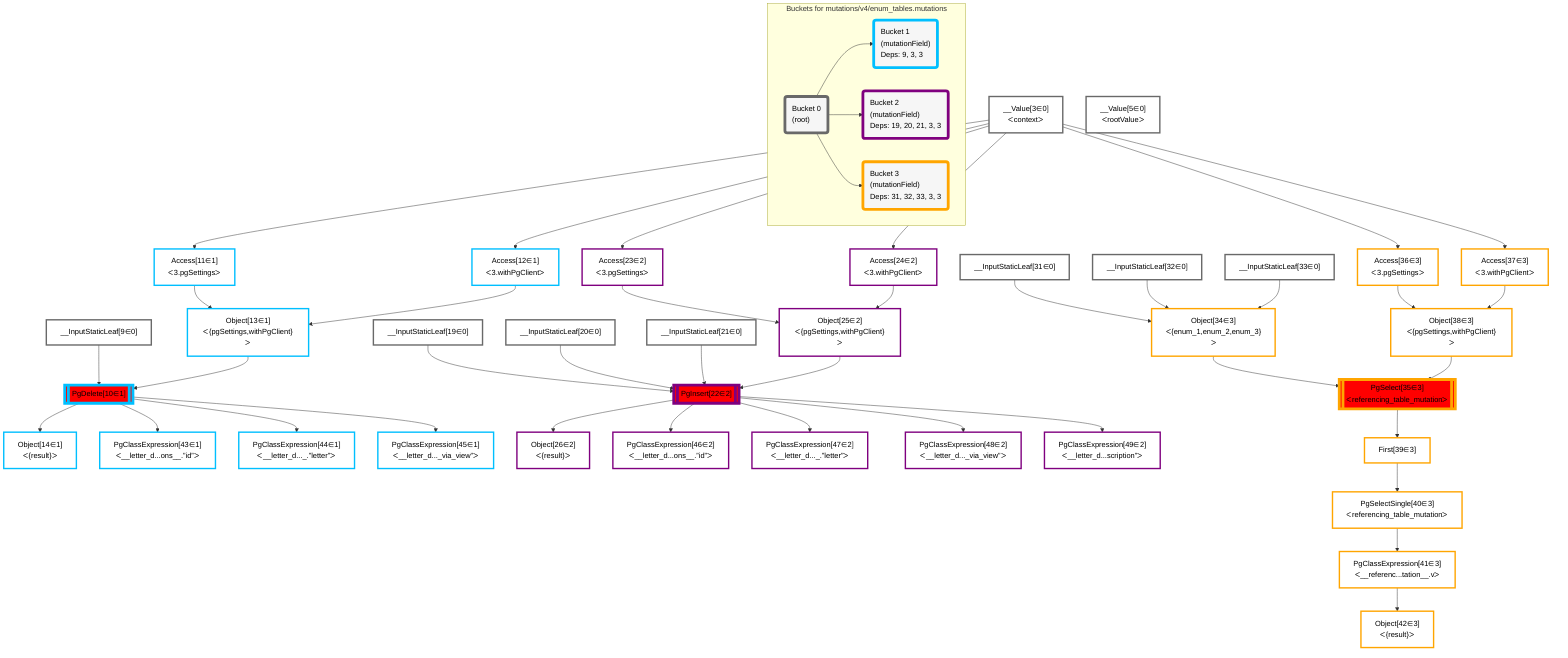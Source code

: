 graph TD
    classDef path fill:#eee,stroke:#000,color:#000
    classDef plan fill:#fff,stroke-width:3px,color:#000
    classDef itemplan fill:#fff,stroke-width:6px,color:#000
    classDef sideeffectplan fill:#f00,stroke-width:6px,color:#000
    classDef bucket fill:#f6f6f6,color:#000,stroke-width:6px,text-align:left


    %% define steps
    __Value3["__Value[3∈0]<br />ᐸcontextᐳ"]:::plan
    __Value5["__Value[5∈0]<br />ᐸrootValueᐳ"]:::plan
    __InputStaticLeaf9["__InputStaticLeaf[9∈0]"]:::plan
    Access11["Access[11∈1]<br />ᐸ3.pgSettingsᐳ"]:::plan
    Access12["Access[12∈1]<br />ᐸ3.withPgClientᐳ"]:::plan
    Object13["Object[13∈1]<br />ᐸ{pgSettings,withPgClient}ᐳ"]:::plan
    PgDelete10[["PgDelete[10∈1]"]]:::sideeffectplan
    Object14["Object[14∈1]<br />ᐸ{result}ᐳ"]:::plan
    __InputStaticLeaf19["__InputStaticLeaf[19∈0]"]:::plan
    __InputStaticLeaf20["__InputStaticLeaf[20∈0]"]:::plan
    __InputStaticLeaf21["__InputStaticLeaf[21∈0]"]:::plan
    Access23["Access[23∈2]<br />ᐸ3.pgSettingsᐳ"]:::plan
    Access24["Access[24∈2]<br />ᐸ3.withPgClientᐳ"]:::plan
    Object25["Object[25∈2]<br />ᐸ{pgSettings,withPgClient}ᐳ"]:::plan
    PgInsert22[["PgInsert[22∈2]"]]:::sideeffectplan
    Object26["Object[26∈2]<br />ᐸ{result}ᐳ"]:::plan
    __InputStaticLeaf31["__InputStaticLeaf[31∈0]"]:::plan
    __InputStaticLeaf32["__InputStaticLeaf[32∈0]"]:::plan
    __InputStaticLeaf33["__InputStaticLeaf[33∈0]"]:::plan
    Object34["Object[34∈3]<br />ᐸ{enum_1,enum_2,enum_3}ᐳ"]:::plan
    Access36["Access[36∈3]<br />ᐸ3.pgSettingsᐳ"]:::plan
    Access37["Access[37∈3]<br />ᐸ3.withPgClientᐳ"]:::plan
    Object38["Object[38∈3]<br />ᐸ{pgSettings,withPgClient}ᐳ"]:::plan
    PgSelect35[["PgSelect[35∈3]<br />ᐸreferencing_table_mutationᐳ"]]:::sideeffectplan
    First39["First[39∈3]"]:::plan
    PgSelectSingle40["PgSelectSingle[40∈3]<br />ᐸreferencing_table_mutationᐳ"]:::plan
    PgClassExpression41["PgClassExpression[41∈3]<br />ᐸ__referenc...tation__.vᐳ"]:::plan
    Object42["Object[42∈3]<br />ᐸ{result}ᐳ"]:::plan
    PgClassExpression43["PgClassExpression[43∈1]<br />ᐸ__letter_d...ons__.”id”ᐳ"]:::plan
    PgClassExpression44["PgClassExpression[44∈1]<br />ᐸ__letter_d..._.”letter”ᐳ"]:::plan
    PgClassExpression45["PgClassExpression[45∈1]<br />ᐸ__letter_d..._via_view”ᐳ"]:::plan
    PgClassExpression46["PgClassExpression[46∈2]<br />ᐸ__letter_d...ons__.”id”ᐳ"]:::plan
    PgClassExpression47["PgClassExpression[47∈2]<br />ᐸ__letter_d..._.”letter”ᐳ"]:::plan
    PgClassExpression48["PgClassExpression[48∈2]<br />ᐸ__letter_d..._via_view”ᐳ"]:::plan
    PgClassExpression49["PgClassExpression[49∈2]<br />ᐸ__letter_d...scription”ᐳ"]:::plan

    %% plan dependencies
    __Value3 --> Access11
    __Value3 --> Access12
    Access11 & Access12 --> Object13
    Object13 & __InputStaticLeaf9 --> PgDelete10
    PgDelete10 --> Object14
    __Value3 --> Access23
    __Value3 --> Access24
    Access23 & Access24 --> Object25
    Object25 & __InputStaticLeaf19 & __InputStaticLeaf20 & __InputStaticLeaf21 --> PgInsert22
    PgInsert22 --> Object26
    __InputStaticLeaf31 & __InputStaticLeaf32 & __InputStaticLeaf33 --> Object34
    __Value3 --> Access36
    __Value3 --> Access37
    Access36 & Access37 --> Object38
    Object38 & Object34 --> PgSelect35
    PgSelect35 --> First39
    First39 --> PgSelectSingle40
    PgSelectSingle40 --> PgClassExpression41
    PgClassExpression41 --> Object42
    PgDelete10 --> PgClassExpression43
    PgDelete10 --> PgClassExpression44
    PgDelete10 --> PgClassExpression45
    PgInsert22 --> PgClassExpression46
    PgInsert22 --> PgClassExpression47
    PgInsert22 --> PgClassExpression48
    PgInsert22 --> PgClassExpression49

    %% plan-to-path relationships

    subgraph "Buckets for mutations/v4/enum_tables.mutations"
    Bucket0("Bucket 0<br />(root)"):::bucket
    classDef bucket0 stroke:#696969
    class Bucket0,__Value3,__Value5,__InputStaticLeaf9,__InputStaticLeaf19,__InputStaticLeaf20,__InputStaticLeaf21,__InputStaticLeaf31,__InputStaticLeaf32,__InputStaticLeaf33 bucket0
    Bucket1("Bucket 1<br />(mutationField)<br />Deps: 9, 3, 3"):::bucket
    classDef bucket1 stroke:#00bfff
    class Bucket1,PgDelete10,Access11,Access12,Object13,Object14,PgClassExpression43,PgClassExpression44,PgClassExpression45 bucket1
    Bucket2("Bucket 2<br />(mutationField)<br />Deps: 19, 20, 21, 3, 3"):::bucket
    classDef bucket2 stroke:#7f007f
    class Bucket2,PgInsert22,Access23,Access24,Object25,Object26,PgClassExpression46,PgClassExpression47,PgClassExpression48,PgClassExpression49 bucket2
    Bucket3("Bucket 3<br />(mutationField)<br />Deps: 31, 32, 33, 3, 3"):::bucket
    classDef bucket3 stroke:#ffa500
    class Bucket3,Object34,PgSelect35,Access36,Access37,Object38,First39,PgSelectSingle40,PgClassExpression41,Object42 bucket3
    Bucket0 --> Bucket1 & Bucket2 & Bucket3
    end
